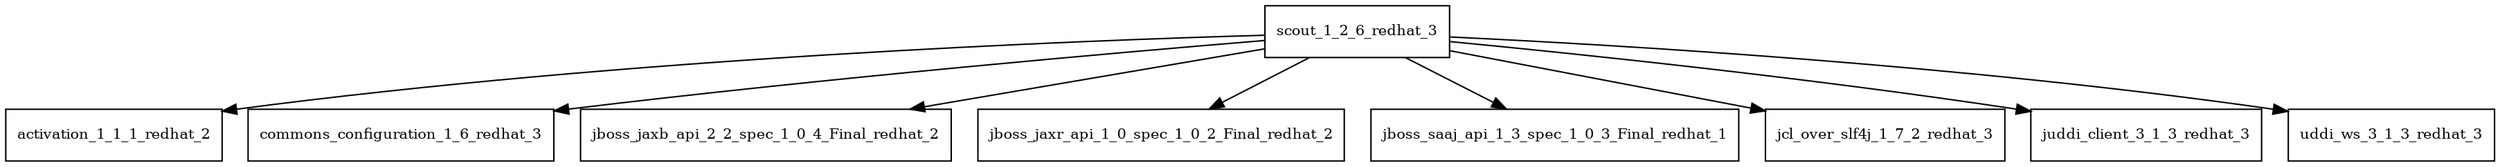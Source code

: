 digraph scout_1_2_6_redhat_3_dependencies {
  node [shape = box, fontsize=10.0];
  scout_1_2_6_redhat_3 -> activation_1_1_1_redhat_2;
  scout_1_2_6_redhat_3 -> commons_configuration_1_6_redhat_3;
  scout_1_2_6_redhat_3 -> jboss_jaxb_api_2_2_spec_1_0_4_Final_redhat_2;
  scout_1_2_6_redhat_3 -> jboss_jaxr_api_1_0_spec_1_0_2_Final_redhat_2;
  scout_1_2_6_redhat_3 -> jboss_saaj_api_1_3_spec_1_0_3_Final_redhat_1;
  scout_1_2_6_redhat_3 -> jcl_over_slf4j_1_7_2_redhat_3;
  scout_1_2_6_redhat_3 -> juddi_client_3_1_3_redhat_3;
  scout_1_2_6_redhat_3 -> uddi_ws_3_1_3_redhat_3;
}
